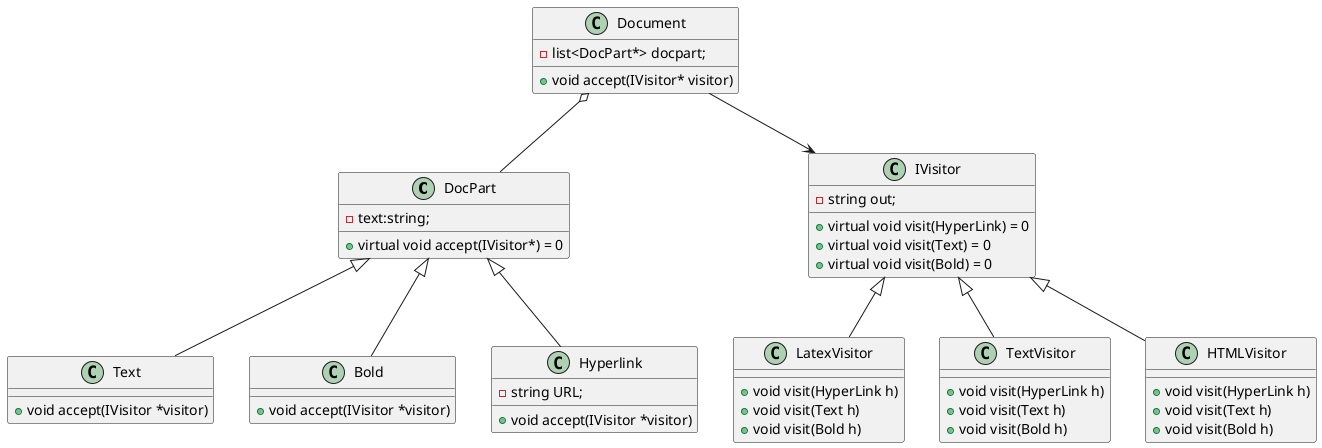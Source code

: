@startuml
class DocPart{
    -text:string;
    +virtual void accept(IVisitor*) = 0
  
}
class Text{
    +void accept(IVisitor *visitor)
}

class Bold{
    +void accept(IVisitor *visitor)
}

class Hyperlink{
    -string URL;
    +void accept(IVisitor *visitor)
}
class IVisitor{
    +virtual void visit(HyperLink) = 0
	+virtual void visit(Text) = 0
	+virtual void visit(Bold) = 0
    -string out;
}

class Document{
    -list<DocPart*> docpart;
    +void accept(IVisitor* visitor)
}

class LatexVisitor{
   +void visit(HyperLink h)
   +void visit(Text h)
   +void visit(Bold h)
  
}
class TextVisitor{
   +void visit(HyperLink h)
   +void visit(Text h)
   +void visit(Bold h)
  
}
class HTMLVisitor{
   +void visit(HyperLink h)
   +void visit(Text h)
   +void visit(Bold h)
  
}

IVisitor <|-- LatexVisitor
IVisitor <|-- HTMLVisitor
IVisitor <|-- TextVisitor
Document o-- DocPart
Document --> IVisitor
DocPart <|-- Bold
DocPart <|-- Hyperlink
DocPart <|-- Text

@enduml